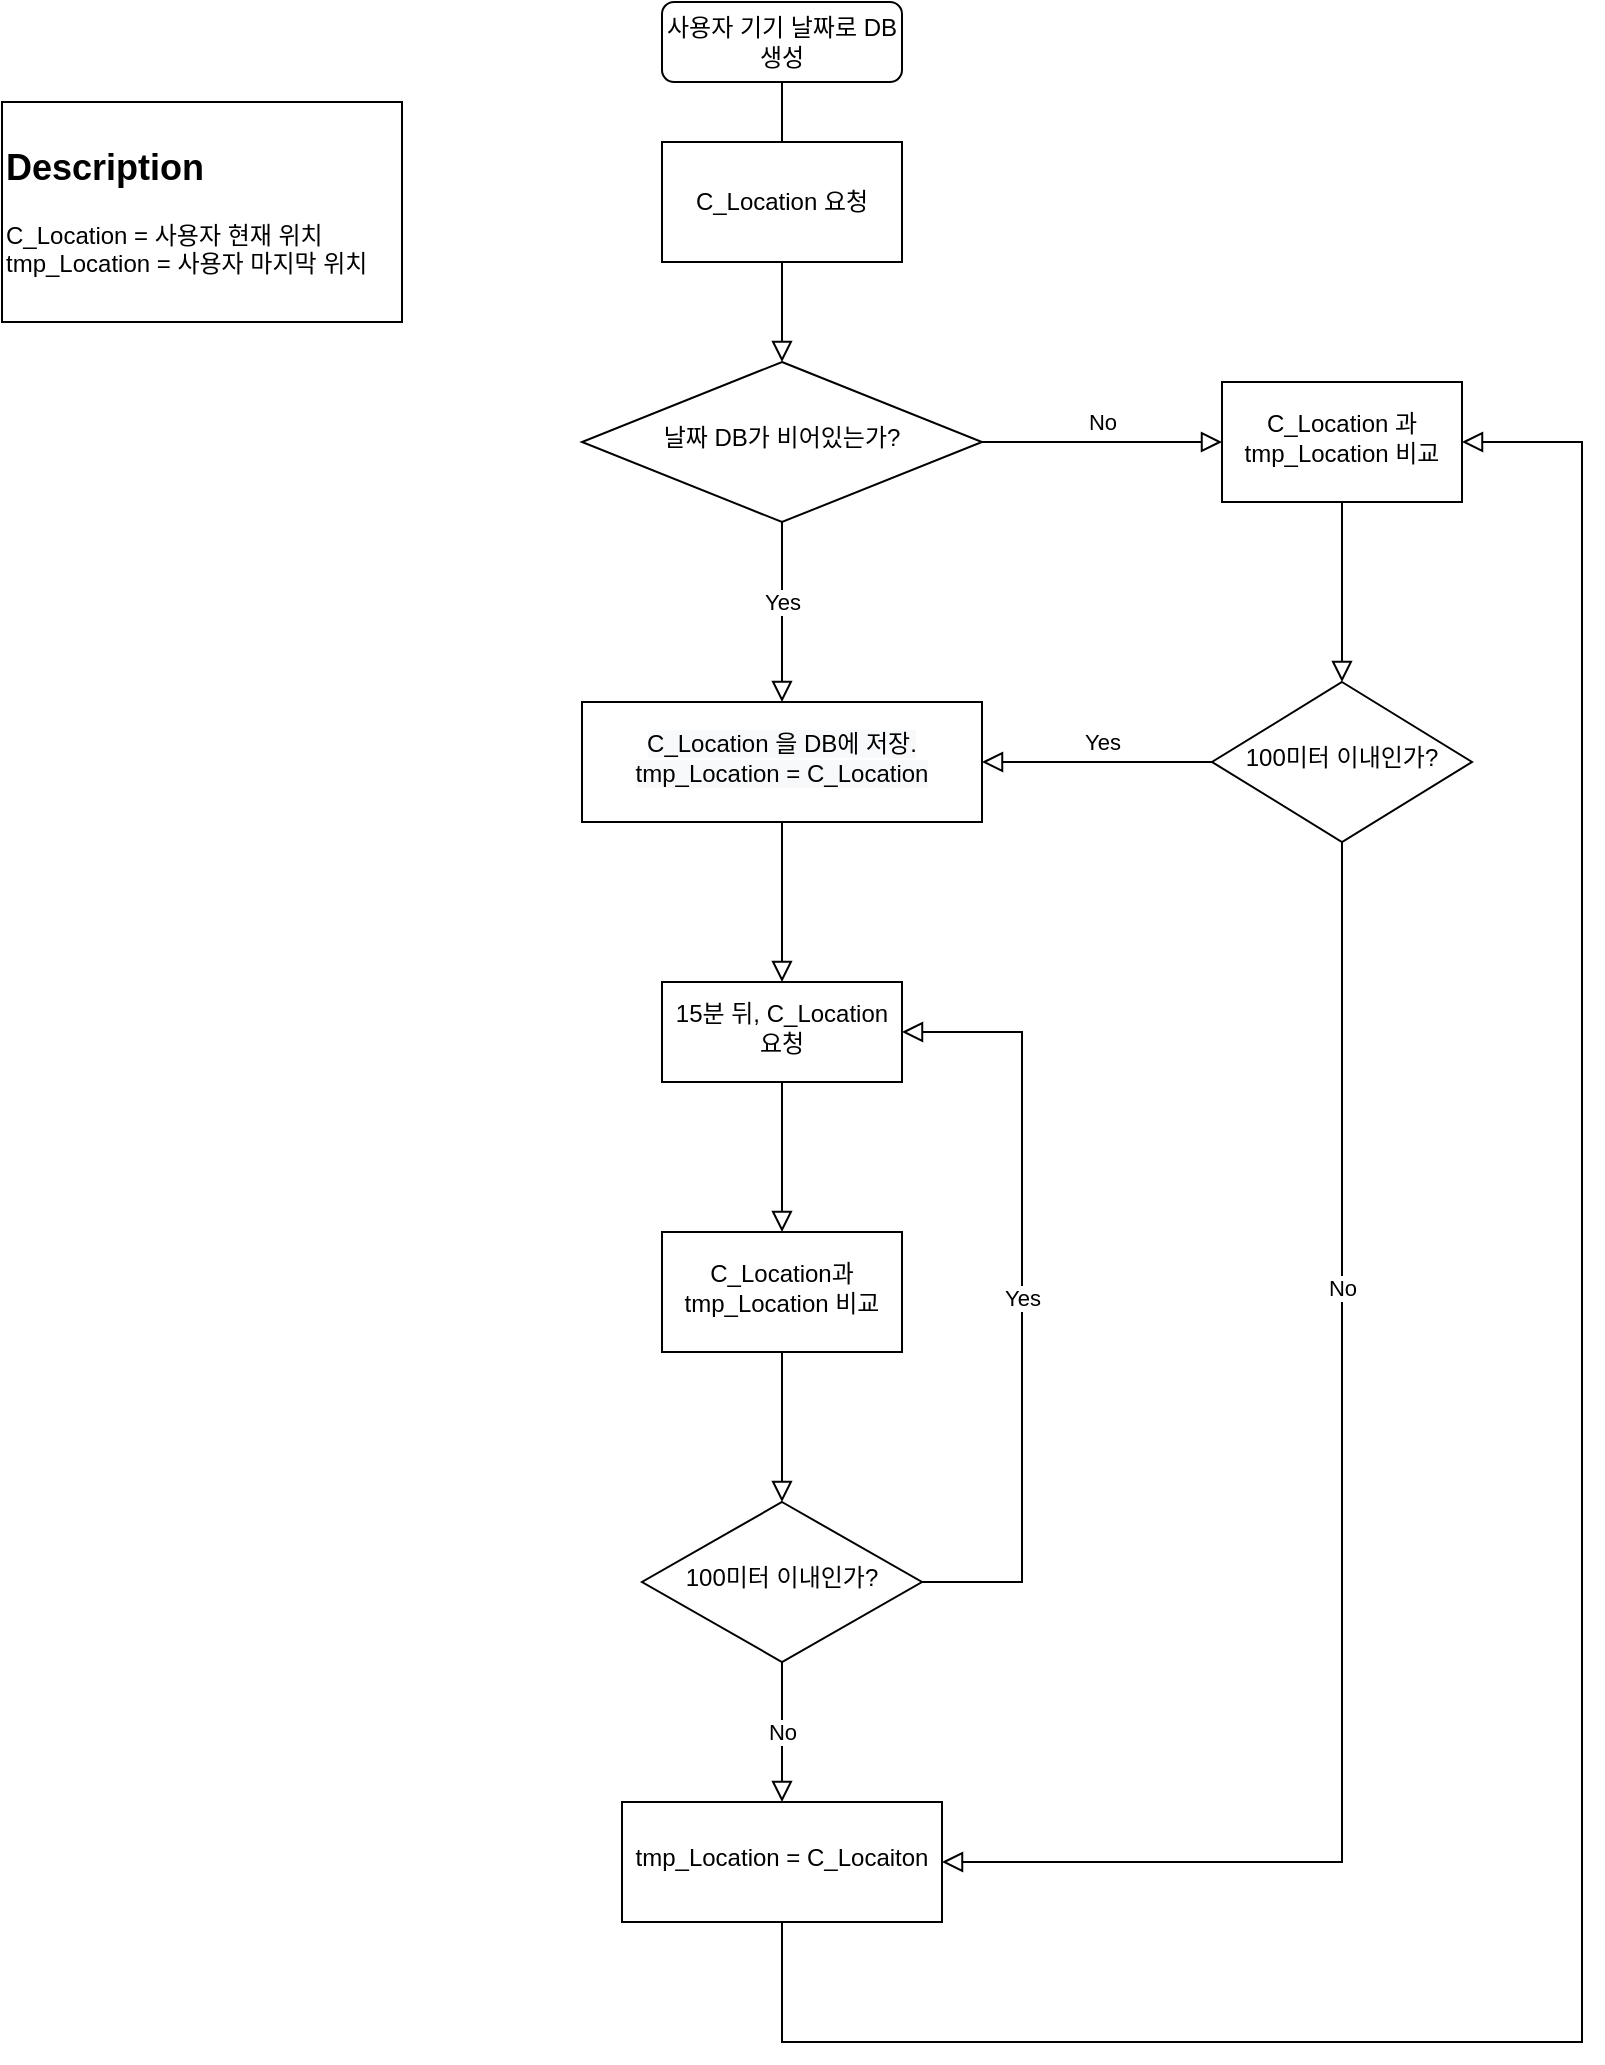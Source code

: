 <mxfile version="16.2.2" type="github">
  <diagram id="C5RBs43oDa-KdzZeNtuy" name="Page-1">
    <mxGraphModel dx="885" dy="1913" grid="1" gridSize="10" guides="1" tooltips="1" connect="1" arrows="1" fold="1" page="1" pageScale="1" pageWidth="827" pageHeight="1169" math="0" shadow="0">
      <root>
        <mxCell id="WIyWlLk6GJQsqaUBKTNV-0" />
        <mxCell id="WIyWlLk6GJQsqaUBKTNV-1" parent="WIyWlLk6GJQsqaUBKTNV-0" />
        <mxCell id="WIyWlLk6GJQsqaUBKTNV-2" value="" style="rounded=0;html=1;jettySize=auto;orthogonalLoop=1;fontSize=11;endArrow=block;endFill=0;endSize=8;strokeWidth=1;shadow=0;labelBackgroundColor=none;edgeStyle=orthogonalEdgeStyle;startArrow=none;" parent="WIyWlLk6GJQsqaUBKTNV-1" source="aTNGRoRgPxpWAhBZ2Oct-76" target="WIyWlLk6GJQsqaUBKTNV-6" edge="1">
          <mxGeometry relative="1" as="geometry" />
        </mxCell>
        <mxCell id="WIyWlLk6GJQsqaUBKTNV-3" value="사용자 기기 날짜로 DB 생성" style="rounded=1;whiteSpace=wrap;html=1;fontSize=12;glass=0;strokeWidth=1;shadow=0;" parent="WIyWlLk6GJQsqaUBKTNV-1" vertex="1">
          <mxGeometry x="340" y="-40" width="120" height="40" as="geometry" />
        </mxCell>
        <mxCell id="aTNGRoRgPxpWAhBZ2Oct-57" value="" style="edgeStyle=orthogonalEdgeStyle;rounded=0;orthogonalLoop=1;jettySize=auto;html=1;endArrow=block;endFill=0;endSize=8;" edge="1" parent="WIyWlLk6GJQsqaUBKTNV-1" source="WIyWlLk6GJQsqaUBKTNV-6" target="aTNGRoRgPxpWAhBZ2Oct-56">
          <mxGeometry relative="1" as="geometry" />
        </mxCell>
        <mxCell id="aTNGRoRgPxpWAhBZ2Oct-79" value="Yes" style="edgeLabel;html=1;align=center;verticalAlign=middle;resizable=0;points=[];" vertex="1" connectable="0" parent="aTNGRoRgPxpWAhBZ2Oct-57">
          <mxGeometry x="0.222" y="-2" relative="1" as="geometry">
            <mxPoint x="2" y="-15" as="offset" />
          </mxGeometry>
        </mxCell>
        <mxCell id="aTNGRoRgPxpWAhBZ2Oct-69" value="No" style="edgeStyle=orthogonalEdgeStyle;rounded=0;orthogonalLoop=1;jettySize=auto;html=1;endArrow=block;endFill=0;endSize=8;" edge="1" parent="WIyWlLk6GJQsqaUBKTNV-1" source="WIyWlLk6GJQsqaUBKTNV-6" target="aTNGRoRgPxpWAhBZ2Oct-68">
          <mxGeometry y="10" relative="1" as="geometry">
            <mxPoint as="offset" />
          </mxGeometry>
        </mxCell>
        <mxCell id="aTNGRoRgPxpWAhBZ2Oct-78" style="edgeStyle=orthogonalEdgeStyle;rounded=0;orthogonalLoop=1;jettySize=auto;html=1;exitX=0.5;exitY=0;exitDx=0;exitDy=0;endArrow=block;endFill=0;endSize=8;" edge="1" parent="WIyWlLk6GJQsqaUBKTNV-1" source="WIyWlLk6GJQsqaUBKTNV-6">
          <mxGeometry relative="1" as="geometry">
            <mxPoint x="400" y="140" as="targetPoint" />
          </mxGeometry>
        </mxCell>
        <mxCell id="WIyWlLk6GJQsqaUBKTNV-6" value="날짜 DB가 비어있는가?" style="rhombus;whiteSpace=wrap;html=1;shadow=0;fontFamily=Helvetica;fontSize=12;align=center;strokeWidth=1;spacing=6;spacingTop=-4;" parent="WIyWlLk6GJQsqaUBKTNV-1" vertex="1">
          <mxGeometry x="300" y="140" width="200" height="80" as="geometry" />
        </mxCell>
        <mxCell id="aTNGRoRgPxpWAhBZ2Oct-2" value="&lt;h2&gt;&lt;b&gt;Description&lt;/b&gt;&lt;/h2&gt;&lt;div&gt;C_Location = 사용자 현재 위치&lt;/div&gt;&lt;div&gt;tmp_Location = 사용자 마지막 위치&lt;/div&gt;&lt;div&gt;&lt;br&gt;&lt;/div&gt;" style="rounded=0;whiteSpace=wrap;html=1;align=left;" vertex="1" parent="WIyWlLk6GJQsqaUBKTNV-1">
          <mxGeometry x="10" y="10" width="200" height="110" as="geometry" />
        </mxCell>
        <mxCell id="aTNGRoRgPxpWAhBZ2Oct-59" value="" style="edgeStyle=orthogonalEdgeStyle;rounded=0;orthogonalLoop=1;jettySize=auto;html=1;endArrow=block;endFill=0;endSize=8;" edge="1" parent="WIyWlLk6GJQsqaUBKTNV-1" source="aTNGRoRgPxpWAhBZ2Oct-56" target="aTNGRoRgPxpWAhBZ2Oct-58">
          <mxGeometry relative="1" as="geometry" />
        </mxCell>
        <mxCell id="aTNGRoRgPxpWAhBZ2Oct-56" value="&lt;span style=&quot;color: rgb(0 , 0 , 0) ; font-size: 12px ; font-style: normal ; font-weight: 400 ; letter-spacing: normal ; text-align: center ; text-indent: 0px ; text-transform: none ; word-spacing: 0px ; font-family: &amp;#34;helvetica&amp;#34; ; background-color: rgb(248 , 249 , 250) ; display: inline ; float: none&quot;&gt;C_Location 을 DB에 저장.&lt;/span&gt;&lt;br style=&quot;color: rgb(0 , 0 , 0) ; font-size: 12px ; font-style: normal ; font-weight: 400 ; letter-spacing: normal ; text-align: center ; text-indent: 0px ; text-transform: none ; word-spacing: 0px ; font-family: &amp;#34;helvetica&amp;#34; ; background-color: rgb(248 , 249 , 250)&quot;&gt;&lt;span style=&quot;color: rgb(0 , 0 , 0) ; font-size: 12px ; font-style: normal ; font-weight: 400 ; letter-spacing: normal ; text-align: center ; text-indent: 0px ; text-transform: none ; word-spacing: 0px ; font-family: &amp;#34;helvetica&amp;#34; ; background-color: rgb(248 , 249 , 250) ; display: inline ; float: none&quot;&gt;tmp_Location = C_Location&lt;/span&gt;" style="whiteSpace=wrap;html=1;shadow=0;strokeWidth=1;spacing=6;spacingTop=-4;" vertex="1" parent="WIyWlLk6GJQsqaUBKTNV-1">
          <mxGeometry x="300" y="310" width="200" height="60" as="geometry" />
        </mxCell>
        <mxCell id="aTNGRoRgPxpWAhBZ2Oct-61" value="" style="edgeStyle=orthogonalEdgeStyle;rounded=0;orthogonalLoop=1;jettySize=auto;html=1;endArrow=block;endFill=0;endSize=8;" edge="1" parent="WIyWlLk6GJQsqaUBKTNV-1" source="aTNGRoRgPxpWAhBZ2Oct-58" target="aTNGRoRgPxpWAhBZ2Oct-60">
          <mxGeometry relative="1" as="geometry" />
        </mxCell>
        <mxCell id="aTNGRoRgPxpWAhBZ2Oct-58" value="&lt;span&gt;15분 뒤, C_Location 요청&lt;/span&gt;" style="whiteSpace=wrap;html=1;shadow=0;strokeWidth=1;spacing=6;spacingTop=-4;" vertex="1" parent="WIyWlLk6GJQsqaUBKTNV-1">
          <mxGeometry x="340" y="450" width="120" height="50" as="geometry" />
        </mxCell>
        <mxCell id="aTNGRoRgPxpWAhBZ2Oct-63" value="" style="edgeStyle=orthogonalEdgeStyle;rounded=0;orthogonalLoop=1;jettySize=auto;html=1;endArrow=block;endFill=0;endSize=8;" edge="1" parent="WIyWlLk6GJQsqaUBKTNV-1" source="aTNGRoRgPxpWAhBZ2Oct-60" target="aTNGRoRgPxpWAhBZ2Oct-62">
          <mxGeometry relative="1" as="geometry" />
        </mxCell>
        <mxCell id="aTNGRoRgPxpWAhBZ2Oct-60" value="C_Location과 tmp_Location 비교" style="whiteSpace=wrap;html=1;shadow=0;strokeWidth=1;spacing=6;spacingTop=-4;" vertex="1" parent="WIyWlLk6GJQsqaUBKTNV-1">
          <mxGeometry x="340" y="575" width="120" height="60" as="geometry" />
        </mxCell>
        <mxCell id="aTNGRoRgPxpWAhBZ2Oct-65" value="No" style="edgeStyle=orthogonalEdgeStyle;rounded=0;orthogonalLoop=1;jettySize=auto;html=1;endArrow=block;endFill=0;endSize=8;" edge="1" parent="WIyWlLk6GJQsqaUBKTNV-1" source="aTNGRoRgPxpWAhBZ2Oct-62" target="aTNGRoRgPxpWAhBZ2Oct-64">
          <mxGeometry relative="1" as="geometry" />
        </mxCell>
        <mxCell id="aTNGRoRgPxpWAhBZ2Oct-67" value="Yes" style="edgeStyle=orthogonalEdgeStyle;rounded=0;orthogonalLoop=1;jettySize=auto;html=1;endArrow=block;endFill=0;endSize=8;entryX=1;entryY=0.5;entryDx=0;entryDy=0;" edge="1" parent="WIyWlLk6GJQsqaUBKTNV-1" source="aTNGRoRgPxpWAhBZ2Oct-62" target="aTNGRoRgPxpWAhBZ2Oct-58">
          <mxGeometry relative="1" as="geometry">
            <mxPoint x="560" y="750" as="targetPoint" />
            <Array as="points">
              <mxPoint x="520" y="750" />
              <mxPoint x="520" y="475" />
            </Array>
          </mxGeometry>
        </mxCell>
        <mxCell id="aTNGRoRgPxpWAhBZ2Oct-62" value="100미터 이내인가?" style="rhombus;whiteSpace=wrap;html=1;shadow=0;strokeWidth=1;spacing=6;spacingTop=-4;" vertex="1" parent="WIyWlLk6GJQsqaUBKTNV-1">
          <mxGeometry x="330" y="710" width="140" height="80" as="geometry" />
        </mxCell>
        <mxCell id="aTNGRoRgPxpWAhBZ2Oct-82" value="" style="edgeStyle=orthogonalEdgeStyle;rounded=0;orthogonalLoop=1;jettySize=auto;html=1;endArrow=block;endFill=0;endSize=8;entryX=1;entryY=0.5;entryDx=0;entryDy=0;exitX=0.5;exitY=1;exitDx=0;exitDy=0;" edge="1" parent="WIyWlLk6GJQsqaUBKTNV-1" source="aTNGRoRgPxpWAhBZ2Oct-64" target="aTNGRoRgPxpWAhBZ2Oct-68">
          <mxGeometry relative="1" as="geometry">
            <mxPoint x="220" y="890" as="targetPoint" />
            <Array as="points">
              <mxPoint x="400" y="980" />
              <mxPoint x="800" y="980" />
              <mxPoint x="800" y="180" />
            </Array>
          </mxGeometry>
        </mxCell>
        <mxCell id="aTNGRoRgPxpWAhBZ2Oct-64" value="tmp_Location = C_Locaiton" style="whiteSpace=wrap;html=1;shadow=0;strokeWidth=1;spacing=6;spacingTop=-4;" vertex="1" parent="WIyWlLk6GJQsqaUBKTNV-1">
          <mxGeometry x="320" y="860" width="160" height="60" as="geometry" />
        </mxCell>
        <mxCell id="aTNGRoRgPxpWAhBZ2Oct-71" value="" style="edgeStyle=orthogonalEdgeStyle;rounded=0;orthogonalLoop=1;jettySize=auto;html=1;endArrow=block;endFill=0;endSize=8;" edge="1" parent="WIyWlLk6GJQsqaUBKTNV-1" source="aTNGRoRgPxpWAhBZ2Oct-68" target="aTNGRoRgPxpWAhBZ2Oct-70">
          <mxGeometry relative="1" as="geometry" />
        </mxCell>
        <mxCell id="aTNGRoRgPxpWAhBZ2Oct-68" value="C_Location 과 tmp_Location 비교" style="whiteSpace=wrap;html=1;shadow=0;strokeWidth=1;spacing=6;spacingTop=-4;" vertex="1" parent="WIyWlLk6GJQsqaUBKTNV-1">
          <mxGeometry x="620" y="150" width="120" height="60" as="geometry" />
        </mxCell>
        <mxCell id="aTNGRoRgPxpWAhBZ2Oct-73" value="" style="edgeStyle=orthogonalEdgeStyle;rounded=0;orthogonalLoop=1;jettySize=auto;html=1;endArrow=block;endFill=0;endSize=8;entryX=1;entryY=0.5;entryDx=0;entryDy=0;" edge="1" parent="WIyWlLk6GJQsqaUBKTNV-1" source="aTNGRoRgPxpWAhBZ2Oct-70" target="aTNGRoRgPxpWAhBZ2Oct-64">
          <mxGeometry relative="1" as="geometry">
            <mxPoint x="520" y="820" as="targetPoint" />
            <Array as="points">
              <mxPoint x="680" y="890" />
            </Array>
          </mxGeometry>
        </mxCell>
        <mxCell id="aTNGRoRgPxpWAhBZ2Oct-80" value="No" style="edgeLabel;html=1;align=center;verticalAlign=middle;resizable=0;points=[];" vertex="1" connectable="0" parent="aTNGRoRgPxpWAhBZ2Oct-73">
          <mxGeometry x="-0.372" relative="1" as="geometry">
            <mxPoint as="offset" />
          </mxGeometry>
        </mxCell>
        <mxCell id="aTNGRoRgPxpWAhBZ2Oct-74" value="" style="edgeStyle=orthogonalEdgeStyle;rounded=0;orthogonalLoop=1;jettySize=auto;html=1;endArrow=block;endFill=0;endSize=8;" edge="1" parent="WIyWlLk6GJQsqaUBKTNV-1" source="aTNGRoRgPxpWAhBZ2Oct-70" target="aTNGRoRgPxpWAhBZ2Oct-56">
          <mxGeometry relative="1" as="geometry" />
        </mxCell>
        <mxCell id="aTNGRoRgPxpWAhBZ2Oct-75" value="Yes" style="edgeLabel;html=1;align=center;verticalAlign=middle;resizable=0;points=[];" vertex="1" connectable="0" parent="aTNGRoRgPxpWAhBZ2Oct-74">
          <mxGeometry x="-0.322" y="1" relative="1" as="geometry">
            <mxPoint x="-16" y="-11" as="offset" />
          </mxGeometry>
        </mxCell>
        <mxCell id="aTNGRoRgPxpWAhBZ2Oct-70" value="100미터 이내인가?" style="rhombus;whiteSpace=wrap;html=1;shadow=0;strokeWidth=1;spacing=6;spacingTop=-4;" vertex="1" parent="WIyWlLk6GJQsqaUBKTNV-1">
          <mxGeometry x="615" y="300" width="130" height="80" as="geometry" />
        </mxCell>
        <mxCell id="aTNGRoRgPxpWAhBZ2Oct-76" value="C_Location 요청" style="rounded=0;whiteSpace=wrap;html=1;" vertex="1" parent="WIyWlLk6GJQsqaUBKTNV-1">
          <mxGeometry x="340" y="30" width="120" height="60" as="geometry" />
        </mxCell>
        <mxCell id="aTNGRoRgPxpWAhBZ2Oct-77" value="" style="rounded=0;html=1;jettySize=auto;orthogonalLoop=1;fontSize=11;endArrow=none;endFill=0;endSize=8;strokeWidth=1;shadow=0;labelBackgroundColor=none;edgeStyle=orthogonalEdgeStyle;" edge="1" parent="WIyWlLk6GJQsqaUBKTNV-1" source="WIyWlLk6GJQsqaUBKTNV-3" target="aTNGRoRgPxpWAhBZ2Oct-76">
          <mxGeometry relative="1" as="geometry">
            <mxPoint x="400" y="60" as="sourcePoint" />
            <mxPoint x="400" y="140" as="targetPoint" />
          </mxGeometry>
        </mxCell>
      </root>
    </mxGraphModel>
  </diagram>
</mxfile>
